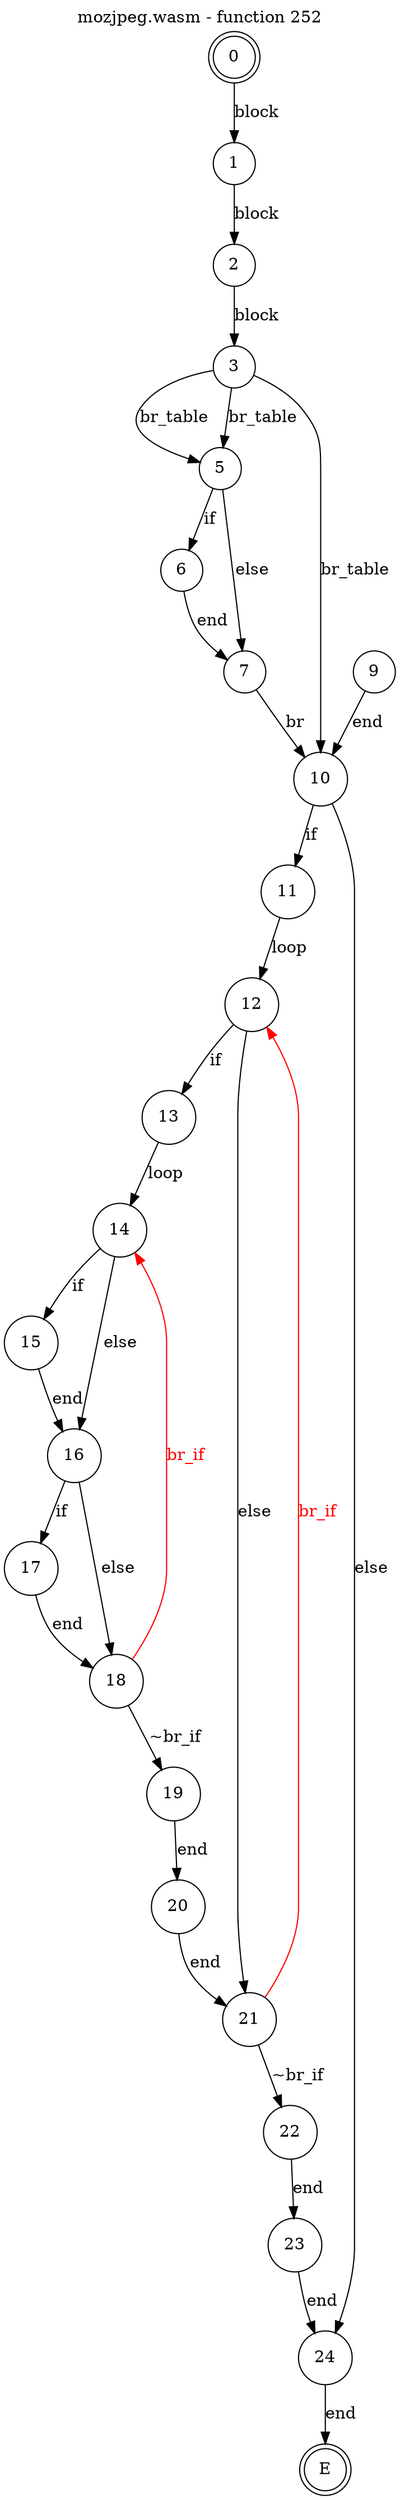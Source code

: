 digraph finite_state_machine {
    label = "mozjpeg.wasm - function 252"
    labelloc =  t
    labelfontsize = 16
    labelfontcolor = black
    labelfontname = "Helvetica"
    node [shape = doublecircle]; 0 E ;
    node [shape = circle];
    0 -> 1[label="block"];
    1 -> 2[label="block"];
    2 -> 3[label="block"];
    3 -> 5[label="br_table"];
    3 -> 5[label="br_table"];
    3 -> 10[label="br_table"];
    5 -> 6[label="if"];
    5 -> 7[label="else"];
    6 -> 7[label="end"];
    7 -> 10[label="br"];
    9 -> 10[label="end"];
    10 -> 11[label="if"];
    10 -> 24[label="else"];
    11 -> 12[label="loop"];
    12 -> 13[label="if"];
    12 -> 21[label="else"];
    13 -> 14[label="loop"];
    14 -> 15[label="if"];
    14 -> 16[label="else"];
    15 -> 16[label="end"];
    16 -> 17[label="if"];
    16 -> 18[label="else"];
    17 -> 18[label="end"];
    18 -> 19[label="~br_if"];
    18 -> 14[color="red" fontcolor="red" label="br_if"];
    19 -> 20[label="end"];
    20 -> 21[label="end"];
    21 -> 22[label="~br_if"];
    21 -> 12[color="red" fontcolor="red" label="br_if"];
    22 -> 23[label="end"];
    23 -> 24[label="end"];
    24 -> E[label="end"];
}
